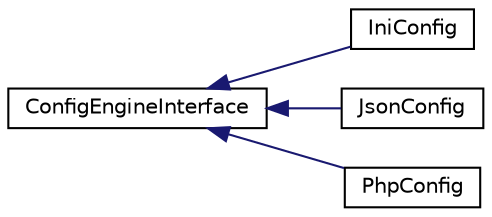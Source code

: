 digraph "Graphical Class Hierarchy"
{
  edge [fontname="Helvetica",fontsize="10",labelfontname="Helvetica",labelfontsize="10"];
  node [fontname="Helvetica",fontsize="10",shape=record];
  rankdir="LR";
  Node1 [label="ConfigEngineInterface",height=0.2,width=0.4,color="black", fillcolor="white", style="filled",URL="$interface_cake_1_1_core_1_1_configure_1_1_config_engine_interface.html"];
  Node1 -> Node2 [dir="back",color="midnightblue",fontsize="10",style="solid",fontname="Helvetica"];
  Node2 [label="IniConfig",height=0.2,width=0.4,color="black", fillcolor="white", style="filled",URL="$class_cake_1_1_core_1_1_configure_1_1_engine_1_1_ini_config.html"];
  Node1 -> Node3 [dir="back",color="midnightblue",fontsize="10",style="solid",fontname="Helvetica"];
  Node3 [label="JsonConfig",height=0.2,width=0.4,color="black", fillcolor="white", style="filled",URL="$class_cake_1_1_core_1_1_configure_1_1_engine_1_1_json_config.html"];
  Node1 -> Node4 [dir="back",color="midnightblue",fontsize="10",style="solid",fontname="Helvetica"];
  Node4 [label="PhpConfig",height=0.2,width=0.4,color="black", fillcolor="white", style="filled",URL="$class_cake_1_1_core_1_1_configure_1_1_engine_1_1_php_config.html"];
}
